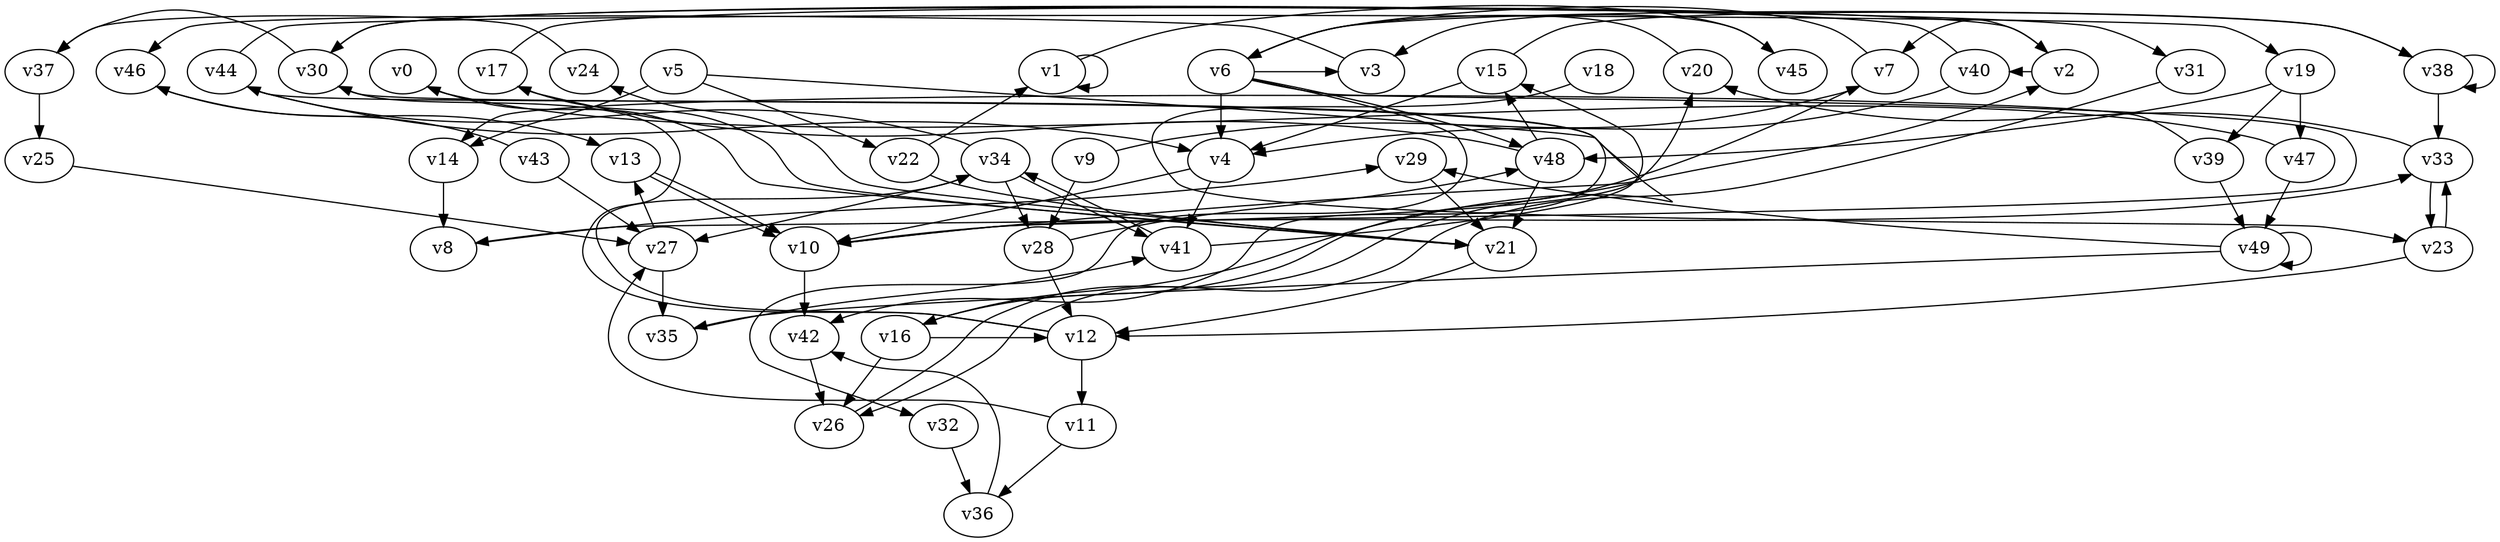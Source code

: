 // Benchmark game 68 - 50 vertices
digraph G {
    v0 [name="v0", player=0];
    v1 [name="v1", player=1];
    v2 [name="v2", player=1];
    v3 [name="v3", player=0];
    v4 [name="v4", player=0, target=1];
    v5 [name="v5", player=0];
    v6 [name="v6", player=0];
    v7 [name="v7", player=0];
    v8 [name="v8", player=0, target=1];
    v9 [name="v9", player=0, target=1];
    v10 [name="v10", player=1];
    v11 [name="v11", player=1];
    v12 [name="v12", player=0];
    v13 [name="v13", player=1];
    v14 [name="v14", player=1];
    v15 [name="v15", player=0];
    v16 [name="v16", player=1];
    v17 [name="v17", player=0];
    v18 [name="v18", player=0];
    v19 [name="v19", player=1];
    v20 [name="v20", player=1];
    v21 [name="v21", player=0];
    v22 [name="v22", player=0];
    v23 [name="v23", player=1];
    v24 [name="v24", player=0];
    v25 [name="v25", player=1];
    v26 [name="v26", player=0];
    v27 [name="v27", player=1];
    v28 [name="v28", player=1, target=1];
    v29 [name="v29", player=0];
    v30 [name="v30", player=1];
    v31 [name="v31", player=1];
    v32 [name="v32", player=1];
    v33 [name="v33", player=1];
    v34 [name="v34", player=1];
    v35 [name="v35", player=1];
    v36 [name="v36", player=1];
    v37 [name="v37", player=0];
    v38 [name="v38", player=1];
    v39 [name="v39", player=1];
    v40 [name="v40", player=0];
    v41 [name="v41", player=0];
    v42 [name="v42", player=1];
    v43 [name="v43", player=0];
    v44 [name="v44", player=0];
    v45 [name="v45", player=0];
    v46 [name="v46", player=0, target=1];
    v47 [name="v47", player=0];
    v48 [name="v48", player=0];
    v49 [name="v49", player=0];

    v0 -> v21 [constraint="time % 6 == 1"];
    v1 -> v45 [constraint="time == 13"];
    v2 -> v7 [constraint="time <= 22"];
    v3 -> v46 [constraint="time % 3 == 1"];
    v4 -> v41;
    v5 -> v10 [constraint="time == 11"];
    v6 -> v4;
    v7 -> v16 [constraint="time == 15"];
    v8 -> v29 [constraint="time % 5 == 2"];
    v9 -> v28;
    v10 -> v20 [constraint="time >= 12"];
    v11 -> v27 [constraint="time % 6 == 5"];
    v12 -> v11;
    v13 -> v10 [constraint="(time % 3 == 1) || (time % 3 == 0)"];
    v14 -> v8;
    v15 -> v38 [constraint="time == 8"];
    v16 -> v12 [constraint="time >= 7"];
    v17 -> v2 [constraint="time >= 11"];
    v18 -> v23 [constraint="time >= 13"];
    v19 -> v39 [constraint="time == 0"];
    v20 -> v6 [constraint="time == 16"];
    v21 -> v12;
    v22 -> v21 [constraint="time % 6 == 2"];
    v23 -> v33 [constraint="time == 16"];
    v24 -> v37 [constraint="time % 6 == 1"];
    v25 -> v27 [constraint="time >= 12"];
    v26 -> v2 [constraint="time == 18"];
    v27 -> v35;
    v28 -> v48 [constraint="time == 9"];
    v29 -> v21;
    v30 -> v37 [constraint="time % 2 == 1"];
    v31 -> v26 [constraint="time <= 24"];
    v32 -> v36;
    v33 -> v20 [constraint="time >= 4"];
    v34 -> v28;
    v35 -> v41 [constraint="time <= 12"];
    v36 -> v42 [constraint="time <= 13"];
    v37 -> v25;
    v38 -> v33;
    v39 -> v14 [constraint="(time % 3 == 0) || (time % 4 == 0)"];
    v40 -> v4 [constraint="time >= 5"];
    v41 -> v34 [constraint="time >= 9"];
    v42 -> v26;
    v43 -> v46 [constraint="time >= 11"];
    v44 -> v19 [constraint="time >= 11"];
    v45 -> v3 [constraint="time == 18"];
    v46 -> v13 [constraint="time % 6 == 2"];
    v47 -> v49;
    v48 -> v15 [constraint="time <= 17"];
    v49 -> v35 [constraint="time >= 3"];
    v34 -> v41;
    v43 -> v27;
    v41 -> v15 [constraint="time <= 5"];
    v6 -> v8 [constraint="time <= 13"];
    v10 -> v42;
    v16 -> v26;
    v27 -> v13 [constraint="time >= 6"];
    v6 -> v48 [constraint="time <= 14"];
    v34 -> v44 [constraint="time % 2 == 0"];
    v9 -> v7 [constraint="time <= 5"];
    v15 -> v4 [constraint="time >= 13"];
    v48 -> v17 [constraint="(time % 3 == 1) || (time % 3 == 2)"];
    v49 -> v49 [constraint="time % 6 == 0"];
    v30 -> v42 [constraint="time % 2 == 1"];
    v5 -> v22;
    v12 -> v34 [constraint="time <= 5"];
    v39 -> v49;
    v4 -> v10;
    v10 -> v33 [constraint="time >= 9"];
    v12 -> v30 [constraint="(time >= 6) && (time <= 15)"];
    v21 -> v24 [constraint="time >= 7"];
    v6 -> v32 [constraint="time >= 7"];
    v13 -> v10;
    v40 -> v30 [constraint="time >= 12"];
    v44 -> v4 [constraint="(time >= 8) && (time <= 23)"];
    v49 -> v29 [constraint="time == 20"];
    v23 -> v12 [constraint="time <= 6"];
    v28 -> v12;
    v22 -> v1 [constraint="(time >= 6) && (time <= 21)"];
    v47 -> v0 [constraint="(time >= 2) && (time <= 17)"];
    v6 -> v38 [constraint="time % 2 == 0"];
    v30 -> v31 [constraint="time % 6 == 5"];
    v48 -> v21;
    v2 -> v40 [constraint="time == 9"];
    v34 -> v27;
    v6 -> v3 [constraint="time <= 9"];
    v44 -> v16 [constraint="time >= 3"];
    v17 -> v21 [constraint="time >= 2"];
    v33 -> v23;
    v19 -> v47;
    v1 -> v1 [constraint="(time % 4 == 0) || (time % 3 == 2)"];
    v38 -> v38 [constraint="time <= 16"];
    v7 -> v6 [constraint="(time >= 6) && (time <= 16)"];
    v11 -> v36;
    v5 -> v14;
    v19 -> v48 [constraint="time % 6 == 0"];
}
